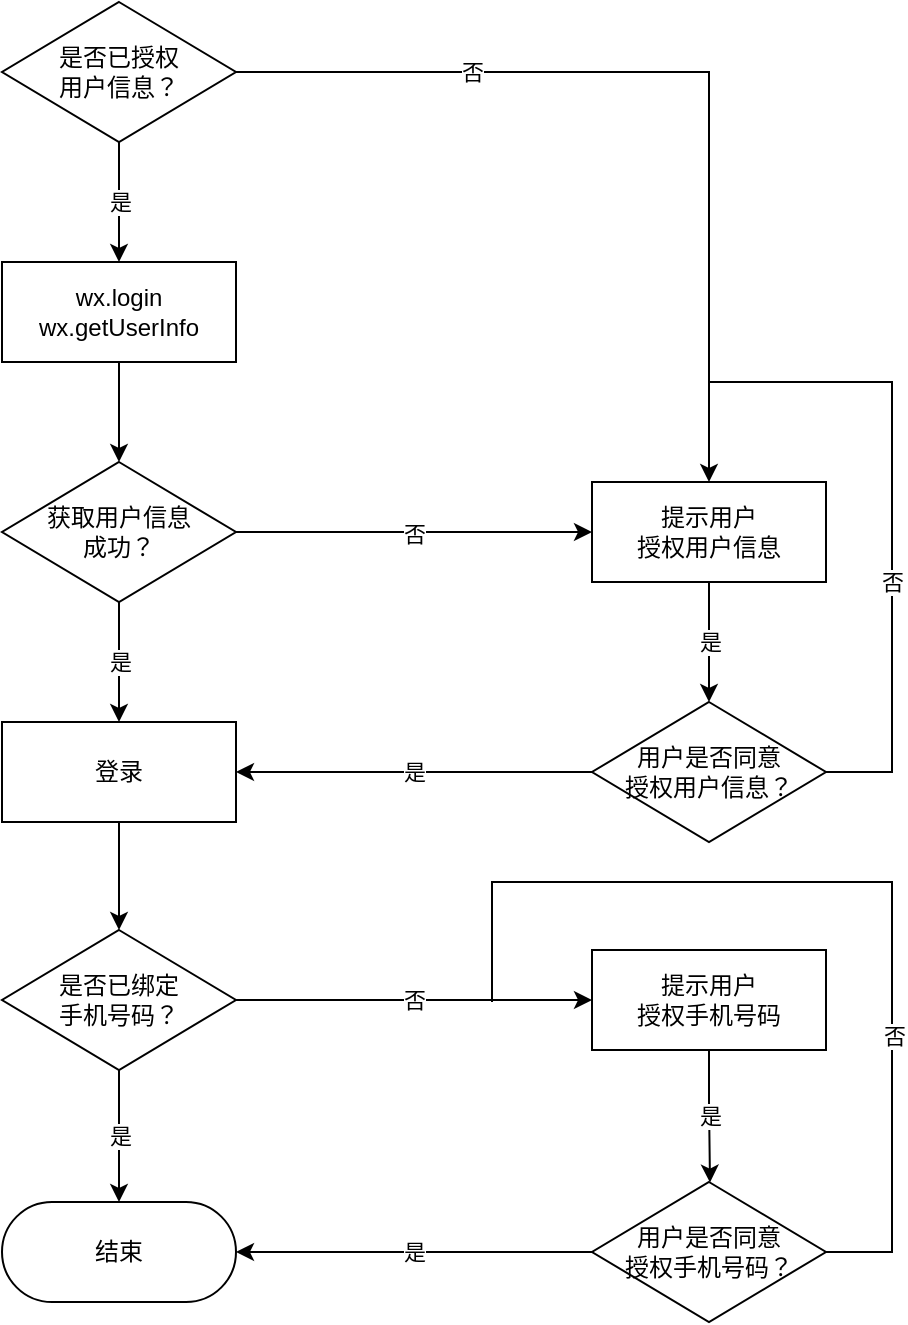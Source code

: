 <mxfile version="13.9.9" type="github">
  <diagram id="C5RBs43oDa-KdzZeNtuy" name="登录流程图">
    <mxGraphModel dx="1038" dy="1783" grid="1" gridSize="10" guides="1" tooltips="1" connect="1" arrows="1" fold="1" page="1" pageScale="1" pageWidth="827" pageHeight="1169" background="none" math="0" shadow="0">
      <root>
        <mxCell id="WIyWlLk6GJQsqaUBKTNV-0" />
        <mxCell id="WIyWlLk6GJQsqaUBKTNV-1" parent="WIyWlLk6GJQsqaUBKTNV-0" />
        <mxCell id="lAcniLtq4Itsd-8eF8fw-53" value="是" style="edgeStyle=orthogonalEdgeStyle;rounded=0;orthogonalLoop=1;jettySize=auto;html=1;shadow=0;" parent="WIyWlLk6GJQsqaUBKTNV-1" source="lAcniLtq4Itsd-8eF8fw-22" target="lAcniLtq4Itsd-8eF8fw-51" edge="1">
          <mxGeometry relative="1" as="geometry" />
        </mxCell>
        <mxCell id="lAcniLtq4Itsd-8eF8fw-22" value="是否已授权&lt;br&gt;用户信息？" style="shape=rhombus;html=1;dashed=0;whitespace=wrap;perimeter=rhombusPerimeter;rounded=0;shadow=0;whiteSpace=wrap;" parent="WIyWlLk6GJQsqaUBKTNV-1" vertex="1">
          <mxGeometry x="238.0" y="-970" width="117" height="70" as="geometry" />
        </mxCell>
        <mxCell id="lAcniLtq4Itsd-8eF8fw-57" style="edgeStyle=orthogonalEdgeStyle;rounded=0;orthogonalLoop=1;jettySize=auto;html=1;exitX=0.5;exitY=1;exitDx=0;exitDy=0;entryX=0.5;entryY=0;entryDx=0;entryDy=0;shadow=0;" parent="WIyWlLk6GJQsqaUBKTNV-1" source="lAcniLtq4Itsd-8eF8fw-51" target="lAcniLtq4Itsd-8eF8fw-56" edge="1">
          <mxGeometry relative="1" as="geometry" />
        </mxCell>
        <mxCell id="lAcniLtq4Itsd-8eF8fw-51" value="wx.login&lt;br&gt;wx.getUserInfo" style="html=1;dashed=0;whitespace=wrap;rounded=0;shadow=0;whiteSpace=wrap;" parent="WIyWlLk6GJQsqaUBKTNV-1" vertex="1">
          <mxGeometry x="238.0" y="-840.0" width="117" height="50" as="geometry" />
        </mxCell>
        <mxCell id="lAcniLtq4Itsd-8eF8fw-59" value="是" style="edgeStyle=orthogonalEdgeStyle;rounded=0;orthogonalLoop=1;jettySize=auto;html=1;shadow=0;entryX=0.5;entryY=0;entryDx=0;entryDy=0;" parent="WIyWlLk6GJQsqaUBKTNV-1" source="lAcniLtq4Itsd-8eF8fw-56" target="lAcniLtq4Itsd-8eF8fw-60" edge="1">
          <mxGeometry relative="1" as="geometry">
            <mxPoint x="296.5" y="-565" as="targetPoint" />
          </mxGeometry>
        </mxCell>
        <mxCell id="lAcniLtq4Itsd-8eF8fw-62" value="否" style="edgeStyle=orthogonalEdgeStyle;rounded=0;orthogonalLoop=1;jettySize=auto;html=1;exitX=1;exitY=0.5;exitDx=0;exitDy=0;shadow=0;" parent="WIyWlLk6GJQsqaUBKTNV-1" source="lAcniLtq4Itsd-8eF8fw-56" edge="1">
          <mxGeometry relative="1" as="geometry">
            <mxPoint x="533" y="-705" as="targetPoint" />
          </mxGeometry>
        </mxCell>
        <mxCell id="lAcniLtq4Itsd-8eF8fw-56" value="获取用户信息&lt;br&gt;成功？" style="shape=rhombus;html=1;dashed=0;whitespace=wrap;perimeter=rhombusPerimeter;rounded=0;shadow=0;whiteSpace=wrap;" parent="WIyWlLk6GJQsqaUBKTNV-1" vertex="1">
          <mxGeometry x="238" y="-740.0" width="117" height="70" as="geometry" />
        </mxCell>
        <mxCell id="lAcniLtq4Itsd-8eF8fw-65" value="" style="edgeStyle=orthogonalEdgeStyle;rounded=0;orthogonalLoop=1;jettySize=auto;html=1;shadow=0;" parent="WIyWlLk6GJQsqaUBKTNV-1" source="lAcniLtq4Itsd-8eF8fw-60" target="lAcniLtq4Itsd-8eF8fw-63" edge="1">
          <mxGeometry relative="1" as="geometry" />
        </mxCell>
        <mxCell id="lAcniLtq4Itsd-8eF8fw-60" value="登录" style="html=1;dashed=0;whitespace=wrap;rounded=0;shadow=0;whiteSpace=wrap;" parent="WIyWlLk6GJQsqaUBKTNV-1" vertex="1">
          <mxGeometry x="238.0" y="-610.0" width="117" height="50" as="geometry" />
        </mxCell>
        <mxCell id="lAcniLtq4Itsd-8eF8fw-73" value="是" style="edgeStyle=orthogonalEdgeStyle;rounded=0;orthogonalLoop=1;jettySize=auto;html=1;exitX=0.5;exitY=1;exitDx=0;exitDy=0;entryX=0.5;entryY=0;entryDx=0;entryDy=0;shadow=0;" parent="WIyWlLk6GJQsqaUBKTNV-1" source="lAcniLtq4Itsd-8eF8fw-54" target="lAcniLtq4Itsd-8eF8fw-72" edge="1">
          <mxGeometry relative="1" as="geometry" />
        </mxCell>
        <mxCell id="lAcniLtq4Itsd-8eF8fw-54" value="提示用户&lt;br&gt;授权用户信息" style="html=1;dashed=0;whitespace=wrap;rounded=0;shadow=0;whiteSpace=wrap;" parent="WIyWlLk6GJQsqaUBKTNV-1" vertex="1">
          <mxGeometry x="533.0" y="-730.0" width="117" height="50" as="geometry" />
        </mxCell>
        <mxCell id="lAcniLtq4Itsd-8eF8fw-61" value="否" style="edgeStyle=orthogonalEdgeStyle;rounded=0;orthogonalLoop=1;jettySize=auto;html=1;exitX=1;exitY=0.5;exitDx=0;exitDy=0;shadow=0;" parent="WIyWlLk6GJQsqaUBKTNV-1" source="lAcniLtq4Itsd-8eF8fw-22" target="lAcniLtq4Itsd-8eF8fw-54" edge="1">
          <mxGeometry x="-0.466" relative="1" as="geometry">
            <mxPoint x="593" y="-650" as="targetPoint" />
            <mxPoint x="355" y="-935" as="sourcePoint" />
            <mxPoint as="offset" />
          </mxGeometry>
        </mxCell>
        <mxCell id="lAcniLtq4Itsd-8eF8fw-69" value="是" style="edgeStyle=orthogonalEdgeStyle;rounded=0;orthogonalLoop=1;jettySize=auto;html=1;shadow=0;" parent="WIyWlLk6GJQsqaUBKTNV-1" source="lAcniLtq4Itsd-8eF8fw-63" edge="1">
          <mxGeometry relative="1" as="geometry">
            <mxPoint x="296.5" y="-370" as="targetPoint" />
          </mxGeometry>
        </mxCell>
        <mxCell id="lAcniLtq4Itsd-8eF8fw-71" value="否" style="edgeStyle=orthogonalEdgeStyle;rounded=0;orthogonalLoop=1;jettySize=auto;html=1;exitX=1;exitY=0.5;exitDx=0;exitDy=0;shadow=0;" parent="WIyWlLk6GJQsqaUBKTNV-1" source="lAcniLtq4Itsd-8eF8fw-63" target="lAcniLtq4Itsd-8eF8fw-70" edge="1">
          <mxGeometry relative="1" as="geometry" />
        </mxCell>
        <mxCell id="lAcniLtq4Itsd-8eF8fw-63" value="是否已绑定&lt;br&gt;手机号码？" style="shape=rhombus;html=1;dashed=0;whitespace=wrap;perimeter=rhombusPerimeter;rounded=0;shadow=0;whiteSpace=wrap;" parent="WIyWlLk6GJQsqaUBKTNV-1" vertex="1">
          <mxGeometry x="238" y="-506.0" width="117" height="70" as="geometry" />
        </mxCell>
        <mxCell id="lAcniLtq4Itsd-8eF8fw-88" value="是" style="edgeStyle=orthogonalEdgeStyle;rounded=0;orthogonalLoop=1;jettySize=auto;html=1;shadow=0;" parent="WIyWlLk6GJQsqaUBKTNV-1" source="lAcniLtq4Itsd-8eF8fw-70" target="lAcniLtq4Itsd-8eF8fw-85" edge="1">
          <mxGeometry relative="1" as="geometry">
            <Array as="points">
              <mxPoint x="592" y="-420" />
              <mxPoint x="592" y="-420" />
            </Array>
          </mxGeometry>
        </mxCell>
        <mxCell id="lAcniLtq4Itsd-8eF8fw-70" value="提示用户&lt;br&gt;授权手机号码" style="html=1;dashed=0;whitespace=wrap;rounded=0;shadow=0;whiteSpace=wrap;" parent="WIyWlLk6GJQsqaUBKTNV-1" vertex="1">
          <mxGeometry x="533.0" y="-496.0" width="117" height="50" as="geometry" />
        </mxCell>
        <mxCell id="lAcniLtq4Itsd-8eF8fw-74" value="是" style="edgeStyle=orthogonalEdgeStyle;rounded=0;orthogonalLoop=1;jettySize=auto;html=1;exitX=0;exitY=0.5;exitDx=0;exitDy=0;entryX=1;entryY=0.5;entryDx=0;entryDy=0;shadow=0;" parent="WIyWlLk6GJQsqaUBKTNV-1" source="lAcniLtq4Itsd-8eF8fw-72" target="lAcniLtq4Itsd-8eF8fw-60" edge="1">
          <mxGeometry relative="1" as="geometry" />
        </mxCell>
        <mxCell id="lAcniLtq4Itsd-8eF8fw-72" value="用户是否同意&lt;br&gt;授权用户信息？" style="shape=rhombus;html=1;dashed=0;whitespace=wrap;perimeter=rhombusPerimeter;rounded=0;shadow=0;whiteSpace=wrap;" parent="WIyWlLk6GJQsqaUBKTNV-1" vertex="1">
          <mxGeometry x="533" y="-620.0" width="117" height="70" as="geometry" />
        </mxCell>
        <mxCell id="lAcniLtq4Itsd-8eF8fw-77" value="否" style="endArrow=none;html=1;shadow=0;exitX=1;exitY=0.5;exitDx=0;exitDy=0;sketch=0;rounded=0;" parent="WIyWlLk6GJQsqaUBKTNV-1" source="lAcniLtq4Itsd-8eF8fw-72" edge="1">
          <mxGeometry x="-0.198" width="50" height="50" relative="1" as="geometry">
            <mxPoint x="333" y="-630" as="sourcePoint" />
            <mxPoint x="592" y="-780" as="targetPoint" />
            <Array as="points">
              <mxPoint x="683" y="-585" />
              <mxPoint x="683" y="-780" />
            </Array>
            <mxPoint as="offset" />
          </mxGeometry>
        </mxCell>
        <mxCell id="lAcniLtq4Itsd-8eF8fw-87" value="是" style="edgeStyle=orthogonalEdgeStyle;rounded=0;orthogonalLoop=1;jettySize=auto;html=1;exitX=0;exitY=0.5;exitDx=0;exitDy=0;entryX=1;entryY=0.5;entryDx=0;entryDy=0;entryPerimeter=0;shadow=0;" parent="WIyWlLk6GJQsqaUBKTNV-1" source="lAcniLtq4Itsd-8eF8fw-85" target="lAcniLtq4Itsd-8eF8fw-86" edge="1">
          <mxGeometry relative="1" as="geometry" />
        </mxCell>
        <mxCell id="lAcniLtq4Itsd-8eF8fw-85" value="用户是否同意&lt;br&gt;授权手机号码？" style="shape=rhombus;html=1;dashed=0;whitespace=wrap;perimeter=rhombusPerimeter;rounded=0;shadow=0;whiteSpace=wrap;" parent="WIyWlLk6GJQsqaUBKTNV-1" vertex="1">
          <mxGeometry x="533" y="-380.0" width="117" height="70" as="geometry" />
        </mxCell>
        <mxCell id="lAcniLtq4Itsd-8eF8fw-86" value="结束" style="html=1;dashed=0;whitespace=wrap;shape=mxgraph.dfd.start;rounded=0;shadow=0;whiteSpace=wrap;" parent="WIyWlLk6GJQsqaUBKTNV-1" vertex="1">
          <mxGeometry x="238.0" y="-370" width="117" height="50" as="geometry" />
        </mxCell>
        <mxCell id="lAcniLtq4Itsd-8eF8fw-90" value="" style="endArrow=none;html=1;shadow=0;exitX=1;exitY=0.5;exitDx=0;exitDy=0;rounded=0;" parent="WIyWlLk6GJQsqaUBKTNV-1" source="lAcniLtq4Itsd-8eF8fw-85" edge="1">
          <mxGeometry width="50" height="50" relative="1" as="geometry">
            <mxPoint x="720" y="-400" as="sourcePoint" />
            <mxPoint x="483" y="-470" as="targetPoint" />
            <Array as="points">
              <mxPoint x="683" y="-345" />
              <mxPoint x="683" y="-530" />
              <mxPoint x="483" y="-530" />
            </Array>
          </mxGeometry>
        </mxCell>
        <mxCell id="lAcniLtq4Itsd-8eF8fw-91" value="否" style="edgeLabel;html=1;align=center;verticalAlign=middle;resizable=0;points=[];" parent="lAcniLtq4Itsd-8eF8fw-90" vertex="1" connectable="0">
          <mxGeometry x="-0.407" y="-1" relative="1" as="geometry">
            <mxPoint as="offset" />
          </mxGeometry>
        </mxCell>
      </root>
    </mxGraphModel>
  </diagram>
</mxfile>
